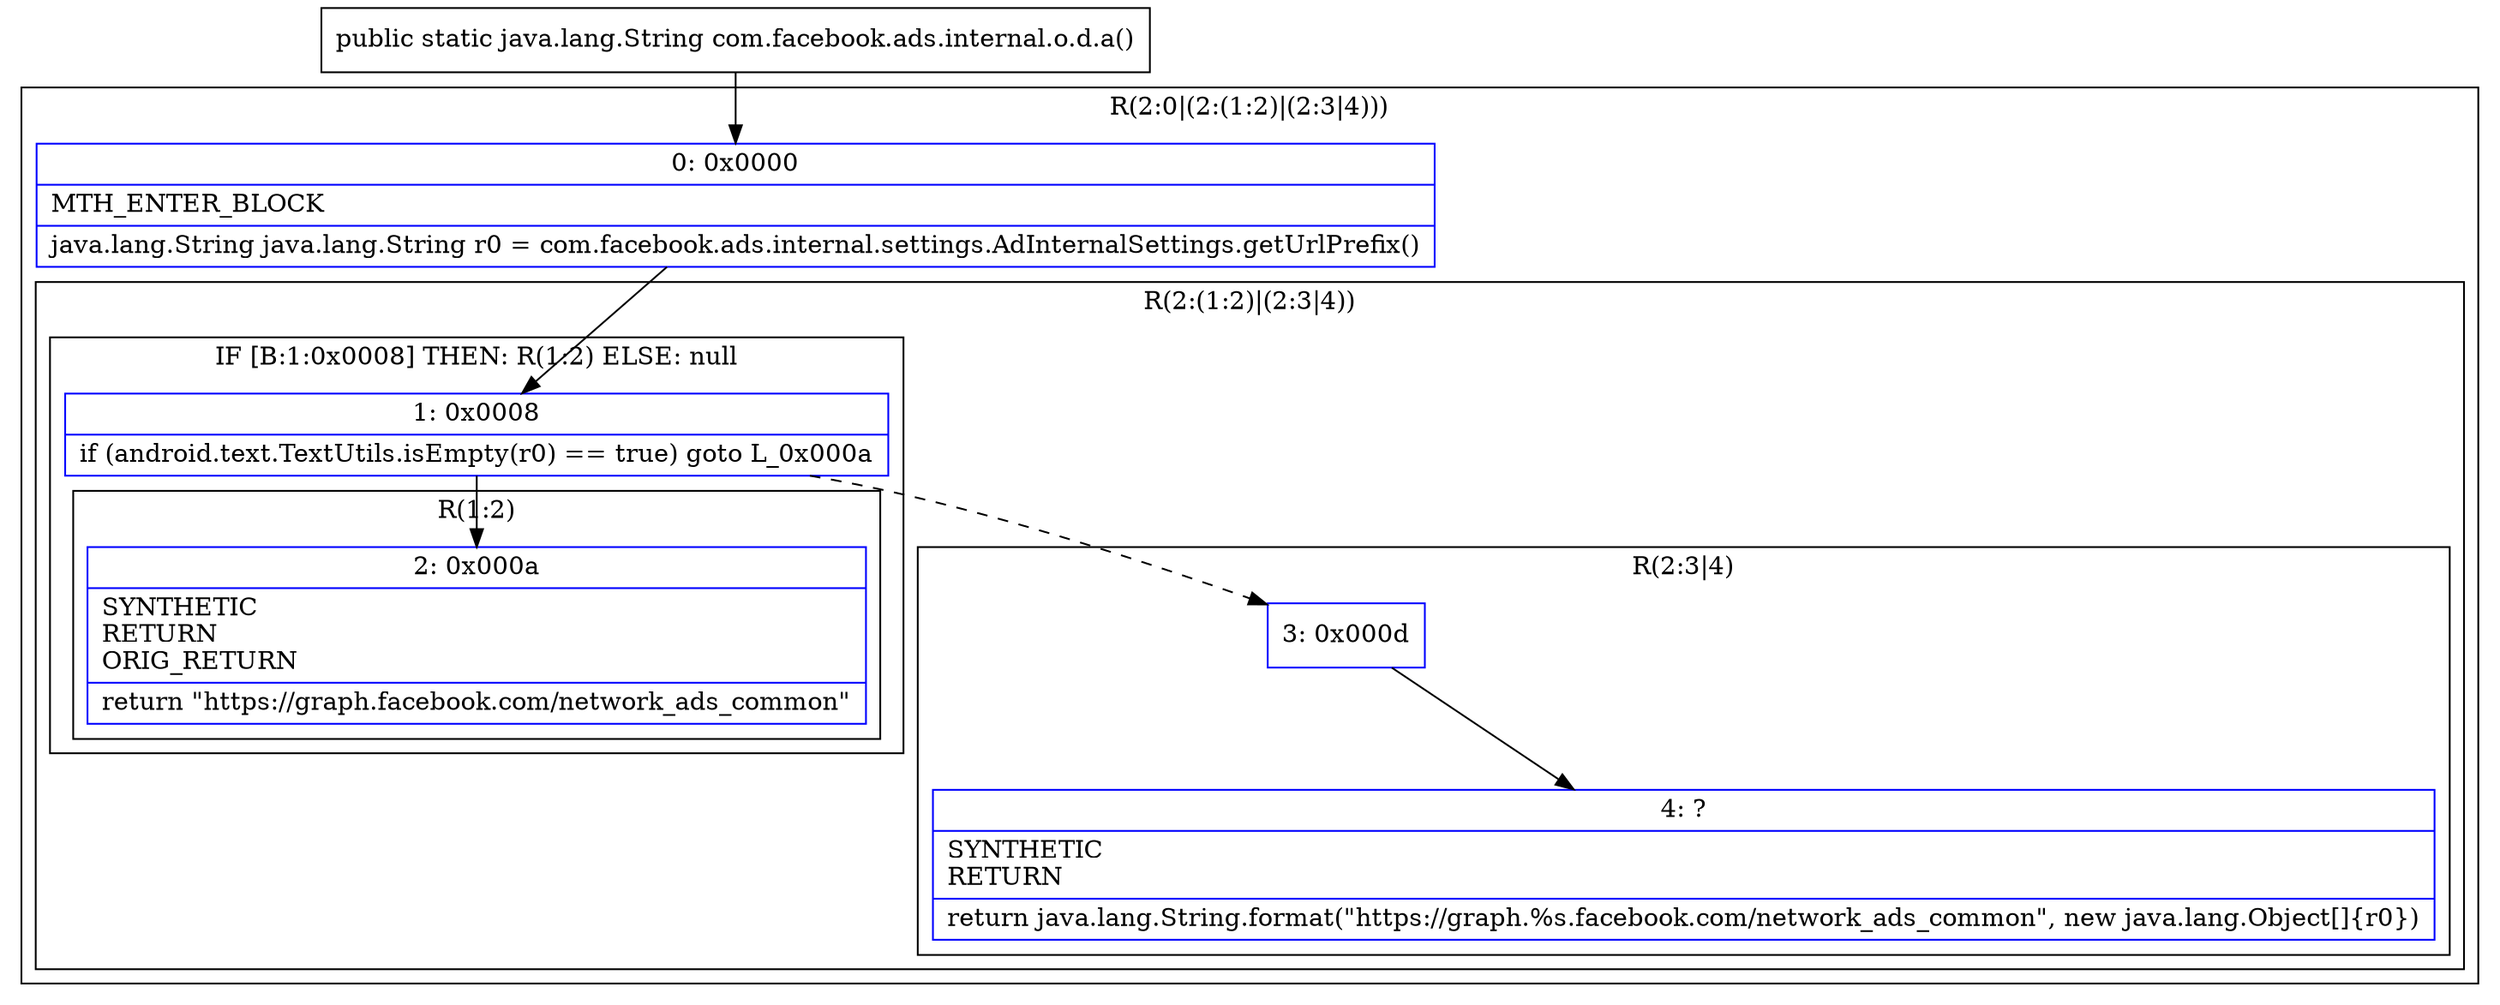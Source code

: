 digraph "CFG forcom.facebook.ads.internal.o.d.a()Ljava\/lang\/String;" {
subgraph cluster_Region_365375630 {
label = "R(2:0|(2:(1:2)|(2:3|4)))";
node [shape=record,color=blue];
Node_0 [shape=record,label="{0\:\ 0x0000|MTH_ENTER_BLOCK\l|java.lang.String java.lang.String r0 = com.facebook.ads.internal.settings.AdInternalSettings.getUrlPrefix()\l}"];
subgraph cluster_Region_736195101 {
label = "R(2:(1:2)|(2:3|4))";
node [shape=record,color=blue];
subgraph cluster_IfRegion_1927619821 {
label = "IF [B:1:0x0008] THEN: R(1:2) ELSE: null";
node [shape=record,color=blue];
Node_1 [shape=record,label="{1\:\ 0x0008|if (android.text.TextUtils.isEmpty(r0) == true) goto L_0x000a\l}"];
subgraph cluster_Region_1394738384 {
label = "R(1:2)";
node [shape=record,color=blue];
Node_2 [shape=record,label="{2\:\ 0x000a|SYNTHETIC\lRETURN\lORIG_RETURN\l|return \"https:\/\/graph.facebook.com\/network_ads_common\"\l}"];
}
}
subgraph cluster_Region_1657738462 {
label = "R(2:3|4)";
node [shape=record,color=blue];
Node_3 [shape=record,label="{3\:\ 0x000d}"];
Node_4 [shape=record,label="{4\:\ ?|SYNTHETIC\lRETURN\l|return java.lang.String.format(\"https:\/\/graph.%s.facebook.com\/network_ads_common\", new java.lang.Object[]\{r0\})\l}"];
}
}
}
MethodNode[shape=record,label="{public static java.lang.String com.facebook.ads.internal.o.d.a() }"];
MethodNode -> Node_0;
Node_0 -> Node_1;
Node_1 -> Node_2;
Node_1 -> Node_3[style=dashed];
Node_3 -> Node_4;
}

